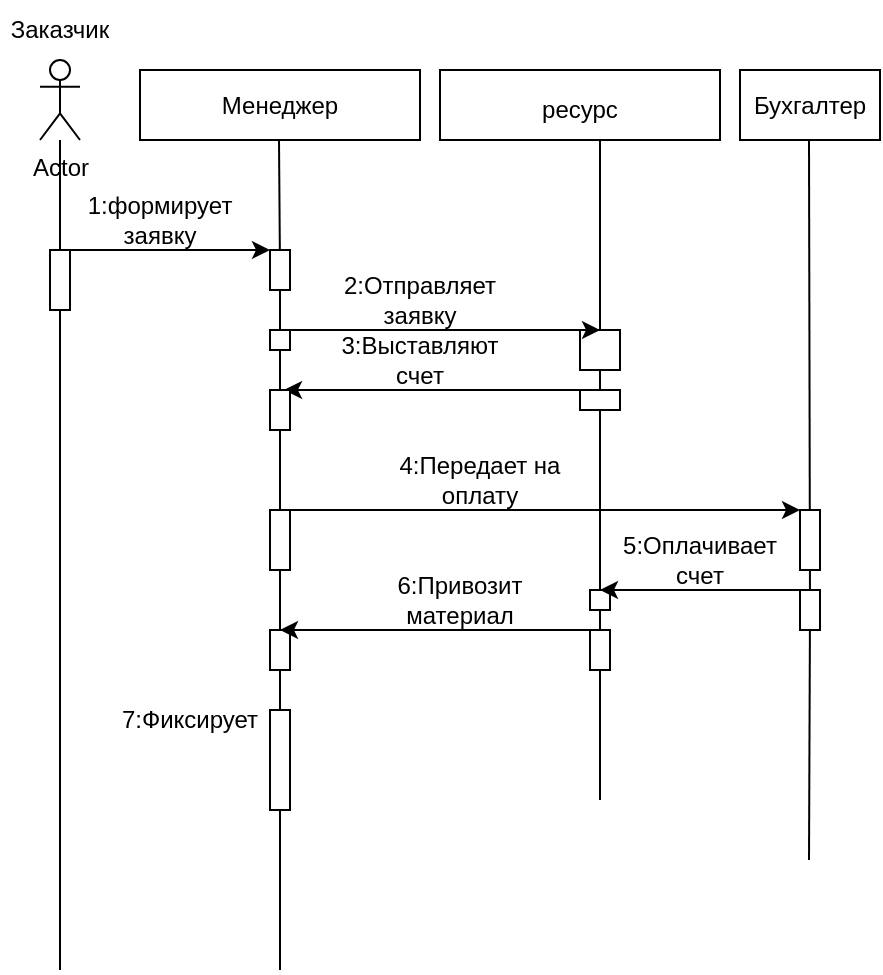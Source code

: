 <mxfile version="21.8.2" type="github">
  <diagram name="Страница — 1" id="YJ1wgw52vMKt9pUqLgHn">
    <mxGraphModel dx="1002" dy="569" grid="1" gridSize="10" guides="1" tooltips="1" connect="1" arrows="1" fold="1" page="1" pageScale="1" pageWidth="827" pageHeight="1169" math="0" shadow="0">
      <root>
        <mxCell id="0" />
        <mxCell id="1" parent="0" />
        <mxCell id="zxdtHFovDP6WzooYtwcT-1" value="Actor" style="shape=umlActor;verticalLabelPosition=bottom;verticalAlign=top;html=1;outlineConnect=0;" vertex="1" parent="1">
          <mxGeometry x="80" y="65" width="20" height="40" as="geometry" />
        </mxCell>
        <mxCell id="zxdtHFovDP6WzooYtwcT-4" value="Заказчик" style="text;strokeColor=none;align=center;fillColor=none;html=1;verticalAlign=middle;whiteSpace=wrap;rounded=0;" vertex="1" parent="1">
          <mxGeometry x="60" y="35" width="60" height="30" as="geometry" />
        </mxCell>
        <mxCell id="zxdtHFovDP6WzooYtwcT-6" value="" style="rounded=0;whiteSpace=wrap;html=1;" vertex="1" parent="1">
          <mxGeometry x="130" y="70" width="140" height="35" as="geometry" />
        </mxCell>
        <mxCell id="zxdtHFovDP6WzooYtwcT-7" value="" style="rounded=0;whiteSpace=wrap;html=1;" vertex="1" parent="1">
          <mxGeometry x="280" y="70" width="140" height="35" as="geometry" />
        </mxCell>
        <mxCell id="zxdtHFovDP6WzooYtwcT-9" value="" style="rounded=0;whiteSpace=wrap;html=1;" vertex="1" parent="1">
          <mxGeometry x="430" y="70" width="70" height="35" as="geometry" />
        </mxCell>
        <mxCell id="zxdtHFovDP6WzooYtwcT-11" value="" style="endArrow=none;html=1;rounded=0;" edge="1" parent="1" source="zxdtHFovDP6WzooYtwcT-12" target="zxdtHFovDP6WzooYtwcT-1">
          <mxGeometry width="50" height="50" relative="1" as="geometry">
            <mxPoint x="90" y="520" as="sourcePoint" />
            <mxPoint x="115" y="140" as="targetPoint" />
          </mxGeometry>
        </mxCell>
        <mxCell id="zxdtHFovDP6WzooYtwcT-13" value="" style="endArrow=none;html=1;rounded=0;" edge="1" parent="1" target="zxdtHFovDP6WzooYtwcT-12">
          <mxGeometry width="50" height="50" relative="1" as="geometry">
            <mxPoint x="90" y="520" as="sourcePoint" />
            <mxPoint x="90" y="105" as="targetPoint" />
          </mxGeometry>
        </mxCell>
        <mxCell id="zxdtHFovDP6WzooYtwcT-12" value="" style="rounded=0;whiteSpace=wrap;html=1;" vertex="1" parent="1">
          <mxGeometry x="85" y="160" width="10" height="30" as="geometry" />
        </mxCell>
        <mxCell id="zxdtHFovDP6WzooYtwcT-14" value="" style="endArrow=classic;html=1;rounded=0;entryX=0;entryY=0;entryDx=0;entryDy=0;" edge="1" parent="1" target="zxdtHFovDP6WzooYtwcT-16">
          <mxGeometry width="50" height="50" relative="1" as="geometry">
            <mxPoint x="90" y="160" as="sourcePoint" />
            <mxPoint x="200" y="160" as="targetPoint" />
          </mxGeometry>
        </mxCell>
        <mxCell id="zxdtHFovDP6WzooYtwcT-15" value="" style="endArrow=none;html=1;rounded=0;" edge="1" parent="1" source="zxdtHFovDP6WzooYtwcT-16">
          <mxGeometry width="50" height="50" relative="1" as="geometry">
            <mxPoint x="199.5" y="435" as="sourcePoint" />
            <mxPoint x="199.5" y="105" as="targetPoint" />
          </mxGeometry>
        </mxCell>
        <mxCell id="zxdtHFovDP6WzooYtwcT-17" value="" style="endArrow=none;html=1;rounded=0;" edge="1" parent="1" source="zxdtHFovDP6WzooYtwcT-21" target="zxdtHFovDP6WzooYtwcT-16">
          <mxGeometry width="50" height="50" relative="1" as="geometry">
            <mxPoint x="199.5" y="435" as="sourcePoint" />
            <mxPoint x="199.5" y="105" as="targetPoint" />
          </mxGeometry>
        </mxCell>
        <mxCell id="zxdtHFovDP6WzooYtwcT-16" value="" style="rounded=0;whiteSpace=wrap;html=1;" vertex="1" parent="1">
          <mxGeometry x="195" y="160" width="10" height="20" as="geometry" />
        </mxCell>
        <mxCell id="zxdtHFovDP6WzooYtwcT-19" value="1:формирует заявку" style="text;strokeColor=none;align=center;fillColor=none;html=1;verticalAlign=middle;whiteSpace=wrap;rounded=0;" vertex="1" parent="1">
          <mxGeometry x="110" y="130" width="60" height="30" as="geometry" />
        </mxCell>
        <mxCell id="zxdtHFovDP6WzooYtwcT-22" value="" style="endArrow=none;html=1;rounded=0;" edge="1" parent="1" source="zxdtHFovDP6WzooYtwcT-60" target="zxdtHFovDP6WzooYtwcT-21">
          <mxGeometry width="50" height="50" relative="1" as="geometry">
            <mxPoint x="199.5" y="435" as="sourcePoint" />
            <mxPoint x="200" y="180" as="targetPoint" />
          </mxGeometry>
        </mxCell>
        <mxCell id="zxdtHFovDP6WzooYtwcT-21" value="" style="rounded=0;whiteSpace=wrap;html=1;" vertex="1" parent="1">
          <mxGeometry x="195" y="200" width="10" height="10" as="geometry" />
        </mxCell>
        <mxCell id="zxdtHFovDP6WzooYtwcT-25" value="Менеджер" style="text;strokeColor=none;align=center;fillColor=none;html=1;verticalAlign=middle;whiteSpace=wrap;rounded=0;" vertex="1" parent="1">
          <mxGeometry x="170" y="72.5" width="60" height="30" as="geometry" />
        </mxCell>
        <mxCell id="zxdtHFovDP6WzooYtwcT-27" value="" style="endArrow=none;html=1;rounded=0;" edge="1" parent="1" source="zxdtHFovDP6WzooYtwcT-56">
          <mxGeometry width="50" height="50" relative="1" as="geometry">
            <mxPoint x="360" y="435" as="sourcePoint" />
            <mxPoint x="360" y="105" as="targetPoint" />
          </mxGeometry>
        </mxCell>
        <mxCell id="zxdtHFovDP6WzooYtwcT-28" value="2:Отправляет заявку" style="text;strokeColor=none;align=center;fillColor=none;html=1;verticalAlign=middle;whiteSpace=wrap;rounded=0;" vertex="1" parent="1">
          <mxGeometry x="220" y="170" width="100" height="30" as="geometry" />
        </mxCell>
        <mxCell id="zxdtHFovDP6WzooYtwcT-29" value="" style="endArrow=none;html=1;rounded=0;" edge="1" parent="1" source="zxdtHFovDP6WzooYtwcT-37">
          <mxGeometry width="50" height="50" relative="1" as="geometry">
            <mxPoint x="464.5" y="435" as="sourcePoint" />
            <mxPoint x="464.5" y="105" as="targetPoint" />
          </mxGeometry>
        </mxCell>
        <mxCell id="zxdtHFovDP6WzooYtwcT-31" value="Бухгалтер" style="text;strokeColor=none;align=center;fillColor=none;html=1;verticalAlign=middle;whiteSpace=wrap;rounded=0;" vertex="1" parent="1">
          <mxGeometry x="435" y="72.5" width="60" height="30" as="geometry" />
        </mxCell>
        <mxCell id="zxdtHFovDP6WzooYtwcT-32" value="" style="rounded=0;whiteSpace=wrap;html=1;" vertex="1" parent="1">
          <mxGeometry x="350" y="200" width="20" height="20" as="geometry" />
        </mxCell>
        <mxCell id="zxdtHFovDP6WzooYtwcT-26" value="" style="endArrow=classic;html=1;rounded=0;exitX=0.75;exitY=0;exitDx=0;exitDy=0;" edge="1" parent="1" source="zxdtHFovDP6WzooYtwcT-21">
          <mxGeometry width="50" height="50" relative="1" as="geometry">
            <mxPoint x="210" y="200" as="sourcePoint" />
            <mxPoint x="360" y="200" as="targetPoint" />
          </mxGeometry>
        </mxCell>
        <mxCell id="zxdtHFovDP6WzooYtwcT-34" value="" style="endArrow=none;html=1;rounded=0;" edge="1" parent="1" source="zxdtHFovDP6WzooYtwcT-46" target="zxdtHFovDP6WzooYtwcT-33">
          <mxGeometry width="50" height="50" relative="1" as="geometry">
            <mxPoint x="199.5" y="435" as="sourcePoint" />
            <mxPoint x="200" y="230" as="targetPoint" />
          </mxGeometry>
        </mxCell>
        <mxCell id="zxdtHFovDP6WzooYtwcT-33" value="" style="rounded=0;whiteSpace=wrap;html=1;" vertex="1" parent="1">
          <mxGeometry x="195" y="290" width="10" height="30" as="geometry" />
        </mxCell>
        <mxCell id="zxdtHFovDP6WzooYtwcT-35" value="" style="endArrow=classic;html=1;rounded=0;exitX=0.75;exitY=0;exitDx=0;exitDy=0;" edge="1" parent="1">
          <mxGeometry width="50" height="50" relative="1" as="geometry">
            <mxPoint x="195" y="290" as="sourcePoint" />
            <mxPoint x="460" y="290" as="targetPoint" />
          </mxGeometry>
        </mxCell>
        <mxCell id="zxdtHFovDP6WzooYtwcT-36" value="" style="rounded=0;whiteSpace=wrap;html=1;" vertex="1" parent="1">
          <mxGeometry x="460" y="290" width="10" height="30" as="geometry" />
        </mxCell>
        <mxCell id="zxdtHFovDP6WzooYtwcT-38" value="" style="endArrow=none;html=1;rounded=0;" edge="1" parent="1" target="zxdtHFovDP6WzooYtwcT-37">
          <mxGeometry width="50" height="50" relative="1" as="geometry">
            <mxPoint x="464.5" y="465" as="sourcePoint" />
            <mxPoint x="464.5" y="135" as="targetPoint" />
          </mxGeometry>
        </mxCell>
        <mxCell id="zxdtHFovDP6WzooYtwcT-37" value="" style="rounded=0;whiteSpace=wrap;html=1;" vertex="1" parent="1">
          <mxGeometry x="460" y="330" width="10" height="20" as="geometry" />
        </mxCell>
        <mxCell id="zxdtHFovDP6WzooYtwcT-40" value="" style="endArrow=none;html=1;rounded=0;" edge="1" parent="1" source="zxdtHFovDP6WzooYtwcT-49" target="zxdtHFovDP6WzooYtwcT-39">
          <mxGeometry width="50" height="50" relative="1" as="geometry">
            <mxPoint x="360" y="435" as="sourcePoint" />
            <mxPoint x="360" y="105" as="targetPoint" />
          </mxGeometry>
        </mxCell>
        <mxCell id="zxdtHFovDP6WzooYtwcT-39" value="" style="rounded=0;whiteSpace=wrap;html=1;" vertex="1" parent="1">
          <mxGeometry x="355" y="330" width="10" height="10" as="geometry" />
        </mxCell>
        <mxCell id="zxdtHFovDP6WzooYtwcT-41" value="4:Передает на оплату" style="text;strokeColor=none;align=center;fillColor=none;html=1;verticalAlign=middle;whiteSpace=wrap;rounded=0;" vertex="1" parent="1">
          <mxGeometry x="250" y="260" width="100" height="30" as="geometry" />
        </mxCell>
        <mxCell id="zxdtHFovDP6WzooYtwcT-43" value="" style="endArrow=classic;html=1;rounded=0;exitX=0;exitY=0;exitDx=0;exitDy=0;entryX=0.5;entryY=0;entryDx=0;entryDy=0;" edge="1" parent="1" source="zxdtHFovDP6WzooYtwcT-37" target="zxdtHFovDP6WzooYtwcT-39">
          <mxGeometry width="50" height="50" relative="1" as="geometry">
            <mxPoint x="390" y="299" as="sourcePoint" />
            <mxPoint x="547" y="299" as="targetPoint" />
          </mxGeometry>
        </mxCell>
        <mxCell id="zxdtHFovDP6WzooYtwcT-44" value="5:Оплачивает счет" style="text;strokeColor=none;align=center;fillColor=none;html=1;verticalAlign=middle;whiteSpace=wrap;rounded=0;" vertex="1" parent="1">
          <mxGeometry x="360" y="300" width="100" height="30" as="geometry" />
        </mxCell>
        <mxCell id="zxdtHFovDP6WzooYtwcT-45" value="ресурс" style="text;strokeColor=none;align=center;fillColor=none;html=1;verticalAlign=middle;whiteSpace=wrap;rounded=0;" vertex="1" parent="1">
          <mxGeometry x="320" y="75" width="60" height="30" as="geometry" />
        </mxCell>
        <mxCell id="zxdtHFovDP6WzooYtwcT-47" value="" style="endArrow=none;html=1;rounded=0;" edge="1" parent="1" source="zxdtHFovDP6WzooYtwcT-64" target="zxdtHFovDP6WzooYtwcT-46">
          <mxGeometry width="50" height="50" relative="1" as="geometry">
            <mxPoint x="200" y="520" as="sourcePoint" />
            <mxPoint x="200" y="290" as="targetPoint" />
          </mxGeometry>
        </mxCell>
        <mxCell id="zxdtHFovDP6WzooYtwcT-46" value="" style="rounded=0;whiteSpace=wrap;html=1;" vertex="1" parent="1">
          <mxGeometry x="195" y="350" width="10" height="20" as="geometry" />
        </mxCell>
        <mxCell id="zxdtHFovDP6WzooYtwcT-51" value="" style="endArrow=none;html=1;rounded=0;" edge="1" parent="1" target="zxdtHFovDP6WzooYtwcT-49">
          <mxGeometry width="50" height="50" relative="1" as="geometry">
            <mxPoint x="360" y="435" as="sourcePoint" />
            <mxPoint x="360" y="310" as="targetPoint" />
          </mxGeometry>
        </mxCell>
        <mxCell id="zxdtHFovDP6WzooYtwcT-49" value="" style="rounded=0;whiteSpace=wrap;html=1;" vertex="1" parent="1">
          <mxGeometry x="355" y="350" width="10" height="20" as="geometry" />
        </mxCell>
        <mxCell id="zxdtHFovDP6WzooYtwcT-54" value="" style="endArrow=classic;html=1;rounded=0;entryX=0.5;entryY=0;entryDx=0;entryDy=0;exitX=0.75;exitY=0;exitDx=0;exitDy=0;" edge="1" parent="1" source="zxdtHFovDP6WzooYtwcT-49" target="zxdtHFovDP6WzooYtwcT-46">
          <mxGeometry width="50" height="50" relative="1" as="geometry">
            <mxPoint x="245" y="359.5" as="sourcePoint" />
            <mxPoint x="350" y="359.5" as="targetPoint" />
          </mxGeometry>
        </mxCell>
        <mxCell id="zxdtHFovDP6WzooYtwcT-57" value="" style="endArrow=none;html=1;rounded=0;" edge="1" parent="1" source="zxdtHFovDP6WzooYtwcT-39" target="zxdtHFovDP6WzooYtwcT-56">
          <mxGeometry width="50" height="50" relative="1" as="geometry">
            <mxPoint x="360" y="330" as="sourcePoint" />
            <mxPoint x="360" y="105" as="targetPoint" />
          </mxGeometry>
        </mxCell>
        <mxCell id="zxdtHFovDP6WzooYtwcT-56" value="" style="rounded=0;whiteSpace=wrap;html=1;" vertex="1" parent="1">
          <mxGeometry x="350" y="230" width="20" height="10" as="geometry" />
        </mxCell>
        <mxCell id="zxdtHFovDP6WzooYtwcT-59" value="" style="endArrow=classic;html=1;rounded=0;entryX=0.5;entryY=0;entryDx=0;entryDy=0;exitX=0.75;exitY=0;exitDx=0;exitDy=0;" edge="1" parent="1">
          <mxGeometry width="50" height="50" relative="1" as="geometry">
            <mxPoint x="365" y="230" as="sourcePoint" />
            <mxPoint x="202" y="230" as="targetPoint" />
          </mxGeometry>
        </mxCell>
        <mxCell id="zxdtHFovDP6WzooYtwcT-61" value="" style="endArrow=none;html=1;rounded=0;" edge="1" parent="1" source="zxdtHFovDP6WzooYtwcT-33" target="zxdtHFovDP6WzooYtwcT-60">
          <mxGeometry width="50" height="50" relative="1" as="geometry">
            <mxPoint x="200" y="290" as="sourcePoint" />
            <mxPoint x="200" y="210" as="targetPoint" />
          </mxGeometry>
        </mxCell>
        <mxCell id="zxdtHFovDP6WzooYtwcT-60" value="" style="rounded=0;whiteSpace=wrap;html=1;" vertex="1" parent="1">
          <mxGeometry x="195" y="230" width="10" height="20" as="geometry" />
        </mxCell>
        <mxCell id="zxdtHFovDP6WzooYtwcT-62" value="3:Выставляют счет" style="text;strokeColor=none;align=center;fillColor=none;html=1;verticalAlign=middle;whiteSpace=wrap;rounded=0;" vertex="1" parent="1">
          <mxGeometry x="220" y="200" width="100" height="30" as="geometry" />
        </mxCell>
        <mxCell id="zxdtHFovDP6WzooYtwcT-63" value="6:Привозит материал" style="text;strokeColor=none;align=center;fillColor=none;html=1;verticalAlign=middle;whiteSpace=wrap;rounded=0;" vertex="1" parent="1">
          <mxGeometry x="240" y="320" width="100" height="30" as="geometry" />
        </mxCell>
        <mxCell id="zxdtHFovDP6WzooYtwcT-65" value="" style="endArrow=none;html=1;rounded=0;" edge="1" parent="1" target="zxdtHFovDP6WzooYtwcT-64">
          <mxGeometry width="50" height="50" relative="1" as="geometry">
            <mxPoint x="200" y="520" as="sourcePoint" />
            <mxPoint x="200" y="370" as="targetPoint" />
          </mxGeometry>
        </mxCell>
        <mxCell id="zxdtHFovDP6WzooYtwcT-64" value="" style="rounded=0;whiteSpace=wrap;html=1;" vertex="1" parent="1">
          <mxGeometry x="195" y="390" width="10" height="50" as="geometry" />
        </mxCell>
        <mxCell id="zxdtHFovDP6WzooYtwcT-66" value="7:Фиксирует" style="text;strokeColor=none;align=center;fillColor=none;html=1;verticalAlign=middle;whiteSpace=wrap;rounded=0;" vertex="1" parent="1">
          <mxGeometry x="105" y="380" width="100" height="30" as="geometry" />
        </mxCell>
      </root>
    </mxGraphModel>
  </diagram>
</mxfile>

